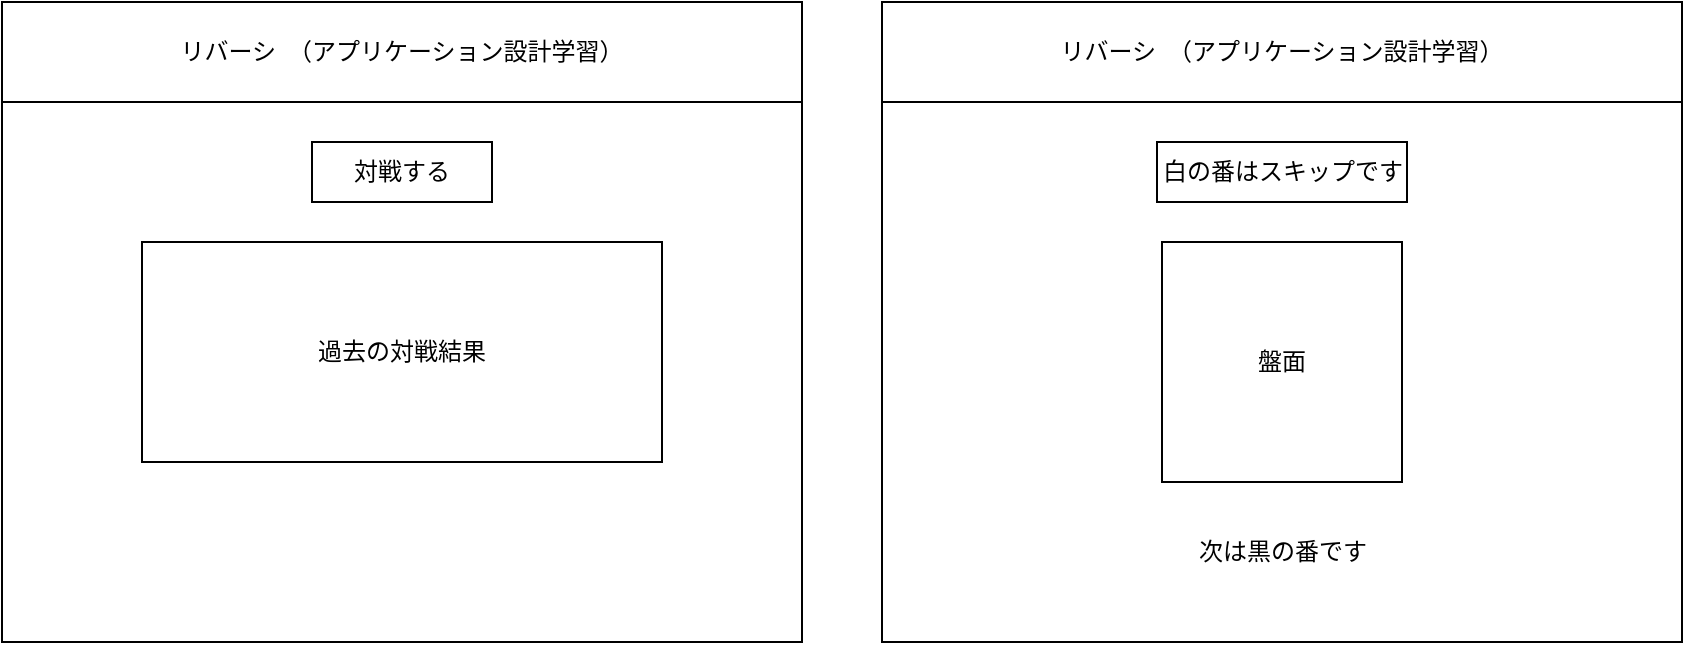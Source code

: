 <mxfile>
    <diagram id="884L0Xf83Pq_ccJ1pr7z" name="ページ1">
        <mxGraphModel dx="692" dy="1791" grid="1" gridSize="10" guides="1" tooltips="1" connect="1" arrows="1" fold="1" page="1" pageScale="1" pageWidth="827" pageHeight="1169" math="0" shadow="0">
            <root>
                <mxCell id="0"/>
                <mxCell id="1" parent="0"/>
                <mxCell id="15" value="" style="rounded=0;whiteSpace=wrap;html=1;fillColor=none;" vertex="1" parent="1">
                    <mxGeometry x="80" y="-1080" width="400" height="320" as="geometry"/>
                </mxCell>
                <mxCell id="17" value="リバーシ　（アプリケーション設計学習）" style="rounded=0;whiteSpace=wrap;html=1;fillColor=none;" vertex="1" parent="1">
                    <mxGeometry x="80" y="-1080" width="400" height="50" as="geometry"/>
                </mxCell>
                <mxCell id="11" value="過去の対戦結果" style="rounded=0;whiteSpace=wrap;html=1;fillColor=none;" vertex="1" parent="1">
                    <mxGeometry x="150" y="-960" width="260" height="110" as="geometry"/>
                </mxCell>
                <mxCell id="20" value="対戦する" style="html=1;whiteSpace=wrap;" vertex="1" parent="1">
                    <mxGeometry x="235" y="-1010" width="90" height="30" as="geometry"/>
                </mxCell>
                <mxCell id="22" value="" style="rounded=0;whiteSpace=wrap;html=1;fillColor=none;" vertex="1" parent="1">
                    <mxGeometry x="520" y="-1080" width="400" height="320" as="geometry"/>
                </mxCell>
                <mxCell id="23" value="リバーシ　（アプリケーション設計学習）" style="rounded=0;whiteSpace=wrap;html=1;fillColor=none;" vertex="1" parent="1">
                    <mxGeometry x="520" y="-1080" width="400" height="50" as="geometry"/>
                </mxCell>
                <mxCell id="24" value="盤面" style="rounded=0;whiteSpace=wrap;html=1;fillColor=none;" vertex="1" parent="1">
                    <mxGeometry x="660" y="-960" width="120" height="120" as="geometry"/>
                </mxCell>
                <mxCell id="25" value="白の番はスキップです" style="html=1;whiteSpace=wrap;" vertex="1" parent="1">
                    <mxGeometry x="657.5" y="-1010" width="125" height="30" as="geometry"/>
                </mxCell>
                <mxCell id="30" value="次は黒の番です" style="html=1;whiteSpace=wrap;strokeColor=none;fillColor=none;" vertex="1" parent="1">
                    <mxGeometry x="657.5" y="-820" width="125" height="30" as="geometry"/>
                </mxCell>
            </root>
        </mxGraphModel>
    </diagram>
</mxfile>